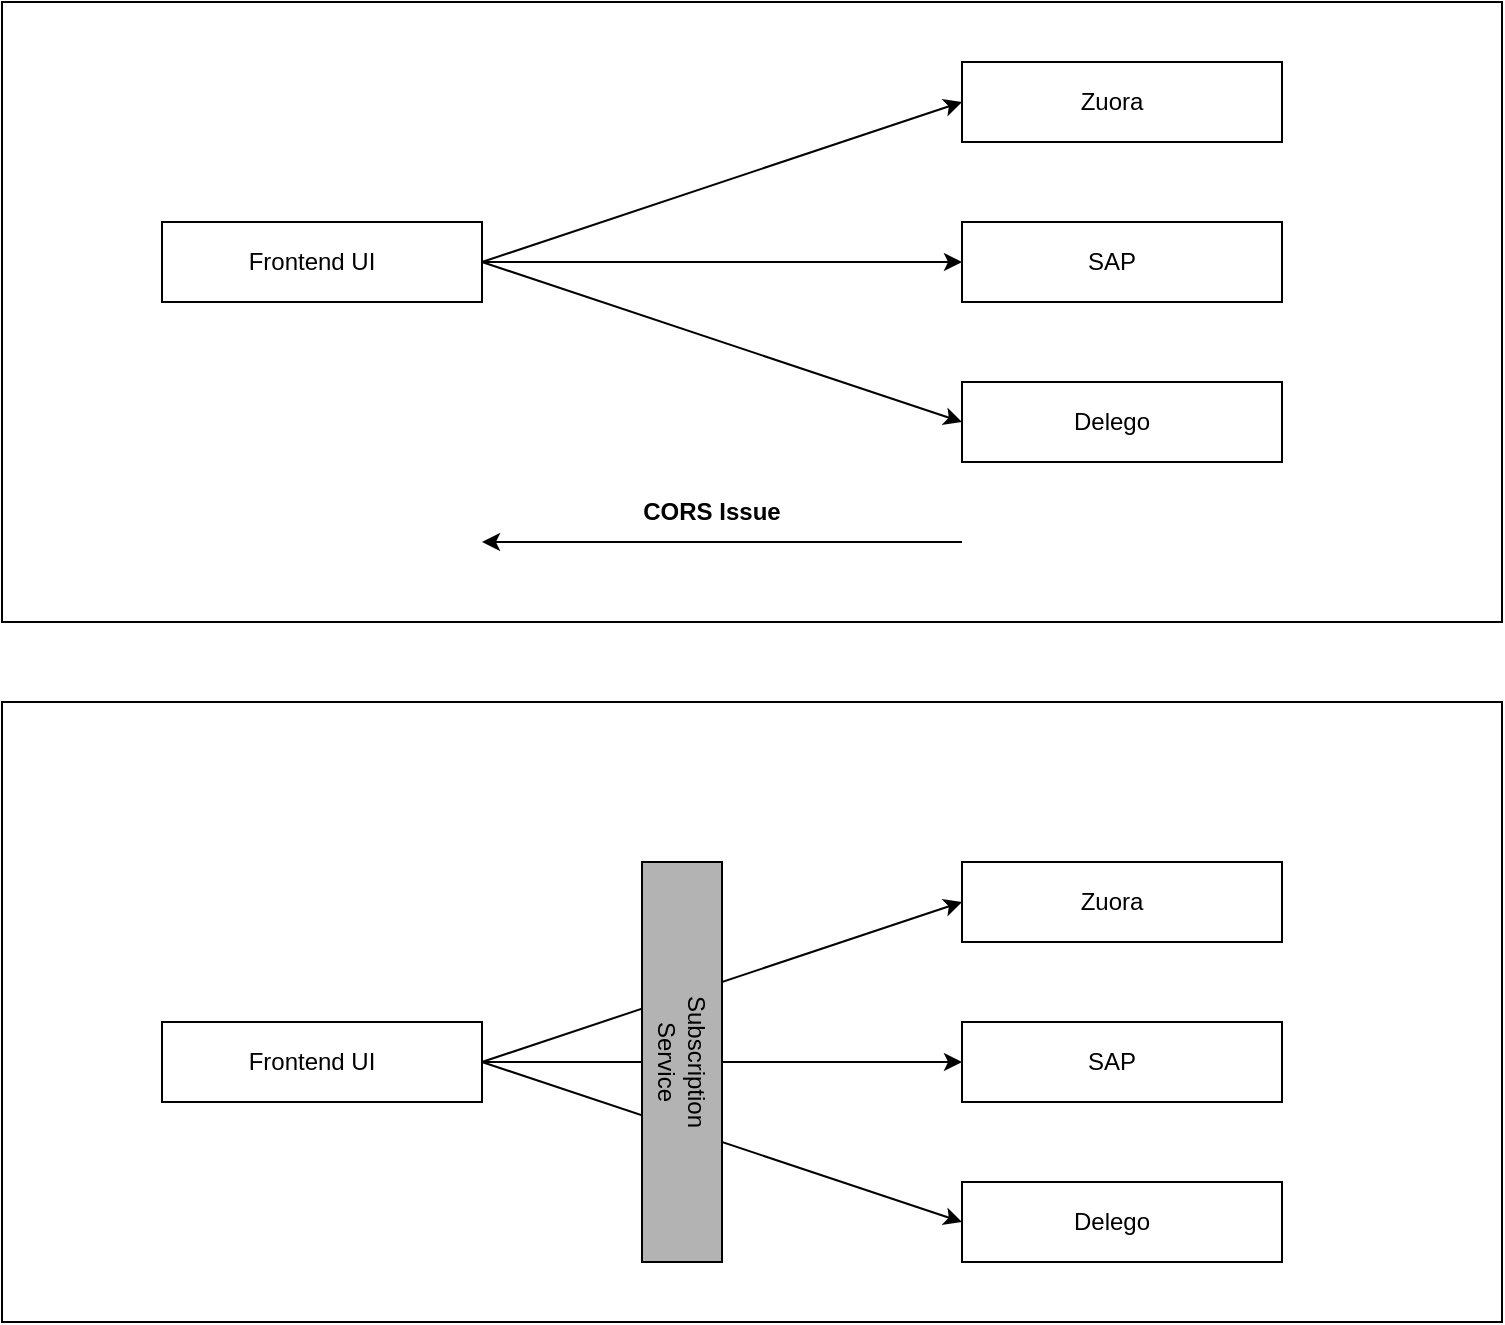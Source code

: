 <mxfile version="22.0.3" type="github">
  <diagram name="Page-1" id="vXpiMf0gugvnjxLhPmbx">
    <mxGraphModel dx="1355" dy="733" grid="1" gridSize="10" guides="1" tooltips="1" connect="1" arrows="1" fold="1" page="1" pageScale="1" pageWidth="2339" pageHeight="3300" math="0" shadow="0">
      <root>
        <mxCell id="0" />
        <mxCell id="1" parent="0" />
        <mxCell id="xzRbnQKy6ijZ0uKsdWEE-30" value="" style="rounded=0;whiteSpace=wrap;html=1;" vertex="1" parent="1">
          <mxGeometry x="120" y="360" width="750" height="310" as="geometry" />
        </mxCell>
        <mxCell id="xzRbnQKy6ijZ0uKsdWEE-29" value="" style="rounded=0;whiteSpace=wrap;html=1;" vertex="1" parent="1">
          <mxGeometry x="120" y="10" width="750" height="310" as="geometry" />
        </mxCell>
        <mxCell id="xzRbnQKy6ijZ0uKsdWEE-1" value="" style="rounded=0;whiteSpace=wrap;html=1;" vertex="1" parent="1">
          <mxGeometry x="200" y="120" width="160" height="40" as="geometry" />
        </mxCell>
        <mxCell id="xzRbnQKy6ijZ0uKsdWEE-2" value="Frontend UI" style="text;html=1;strokeColor=none;fillColor=none;align=center;verticalAlign=middle;whiteSpace=wrap;rounded=0;" vertex="1" parent="1">
          <mxGeometry x="230" y="125" width="90" height="30" as="geometry" />
        </mxCell>
        <mxCell id="xzRbnQKy6ijZ0uKsdWEE-3" value="" style="rounded=0;whiteSpace=wrap;html=1;" vertex="1" parent="1">
          <mxGeometry x="600" y="40" width="160" height="40" as="geometry" />
        </mxCell>
        <mxCell id="xzRbnQKy6ijZ0uKsdWEE-4" value="Zuora" style="text;html=1;strokeColor=none;fillColor=none;align=center;verticalAlign=middle;whiteSpace=wrap;rounded=0;" vertex="1" parent="1">
          <mxGeometry x="630" y="45" width="90" height="30" as="geometry" />
        </mxCell>
        <mxCell id="xzRbnQKy6ijZ0uKsdWEE-5" value="" style="rounded=0;whiteSpace=wrap;html=1;" vertex="1" parent="1">
          <mxGeometry x="600" y="120" width="160" height="40" as="geometry" />
        </mxCell>
        <mxCell id="xzRbnQKy6ijZ0uKsdWEE-6" value="SAP" style="text;html=1;strokeColor=none;fillColor=none;align=center;verticalAlign=middle;whiteSpace=wrap;rounded=0;" vertex="1" parent="1">
          <mxGeometry x="630" y="125" width="90" height="30" as="geometry" />
        </mxCell>
        <mxCell id="xzRbnQKy6ijZ0uKsdWEE-7" value="" style="rounded=0;whiteSpace=wrap;html=1;" vertex="1" parent="1">
          <mxGeometry x="600" y="200" width="160" height="40" as="geometry" />
        </mxCell>
        <mxCell id="xzRbnQKy6ijZ0uKsdWEE-8" value="Delego" style="text;html=1;strokeColor=none;fillColor=none;align=center;verticalAlign=middle;whiteSpace=wrap;rounded=0;" vertex="1" parent="1">
          <mxGeometry x="630" y="205" width="90" height="30" as="geometry" />
        </mxCell>
        <mxCell id="xzRbnQKy6ijZ0uKsdWEE-9" value="" style="endArrow=classic;html=1;rounded=0;entryX=0;entryY=0.5;entryDx=0;entryDy=0;" edge="1" parent="1" target="xzRbnQKy6ijZ0uKsdWEE-3">
          <mxGeometry width="50" height="50" relative="1" as="geometry">
            <mxPoint x="360" y="140" as="sourcePoint" />
            <mxPoint x="590" y="60" as="targetPoint" />
          </mxGeometry>
        </mxCell>
        <mxCell id="xzRbnQKy6ijZ0uKsdWEE-10" value="" style="endArrow=classic;html=1;rounded=0;entryX=0;entryY=0.5;entryDx=0;entryDy=0;" edge="1" parent="1" target="xzRbnQKy6ijZ0uKsdWEE-5">
          <mxGeometry width="50" height="50" relative="1" as="geometry">
            <mxPoint x="360" y="140" as="sourcePoint" />
            <mxPoint x="410" y="90" as="targetPoint" />
          </mxGeometry>
        </mxCell>
        <mxCell id="xzRbnQKy6ijZ0uKsdWEE-11" value="" style="endArrow=classic;html=1;rounded=0;entryX=0;entryY=0.5;entryDx=0;entryDy=0;" edge="1" parent="1" target="xzRbnQKy6ijZ0uKsdWEE-7">
          <mxGeometry width="50" height="50" relative="1" as="geometry">
            <mxPoint x="360" y="140" as="sourcePoint" />
            <mxPoint x="410" y="90" as="targetPoint" />
          </mxGeometry>
        </mxCell>
        <mxCell id="xzRbnQKy6ijZ0uKsdWEE-12" value="" style="endArrow=classic;html=1;rounded=0;" edge="1" parent="1">
          <mxGeometry width="50" height="50" relative="1" as="geometry">
            <mxPoint x="600" y="280" as="sourcePoint" />
            <mxPoint x="360" y="280" as="targetPoint" />
          </mxGeometry>
        </mxCell>
        <mxCell id="xzRbnQKy6ijZ0uKsdWEE-13" value="&lt;b&gt;CORS Issue&lt;/b&gt;" style="text;html=1;strokeColor=none;fillColor=none;align=center;verticalAlign=middle;whiteSpace=wrap;rounded=0;" vertex="1" parent="1">
          <mxGeometry x="430" y="250" width="90" height="30" as="geometry" />
        </mxCell>
        <mxCell id="xzRbnQKy6ijZ0uKsdWEE-14" value="" style="rounded=0;whiteSpace=wrap;html=1;" vertex="1" parent="1">
          <mxGeometry x="200" y="520" width="160" height="40" as="geometry" />
        </mxCell>
        <mxCell id="xzRbnQKy6ijZ0uKsdWEE-15" value="Frontend UI" style="text;html=1;strokeColor=none;fillColor=none;align=center;verticalAlign=middle;whiteSpace=wrap;rounded=0;" vertex="1" parent="1">
          <mxGeometry x="230" y="525" width="90" height="30" as="geometry" />
        </mxCell>
        <mxCell id="xzRbnQKy6ijZ0uKsdWEE-16" value="" style="rounded=0;whiteSpace=wrap;html=1;" vertex="1" parent="1">
          <mxGeometry x="600" y="440" width="160" height="40" as="geometry" />
        </mxCell>
        <mxCell id="xzRbnQKy6ijZ0uKsdWEE-17" value="Zuora" style="text;html=1;strokeColor=none;fillColor=none;align=center;verticalAlign=middle;whiteSpace=wrap;rounded=0;" vertex="1" parent="1">
          <mxGeometry x="630" y="445" width="90" height="30" as="geometry" />
        </mxCell>
        <mxCell id="xzRbnQKy6ijZ0uKsdWEE-18" value="" style="rounded=0;whiteSpace=wrap;html=1;" vertex="1" parent="1">
          <mxGeometry x="600" y="520" width="160" height="40" as="geometry" />
        </mxCell>
        <mxCell id="xzRbnQKy6ijZ0uKsdWEE-19" value="SAP" style="text;html=1;strokeColor=none;fillColor=none;align=center;verticalAlign=middle;whiteSpace=wrap;rounded=0;" vertex="1" parent="1">
          <mxGeometry x="630" y="525" width="90" height="30" as="geometry" />
        </mxCell>
        <mxCell id="xzRbnQKy6ijZ0uKsdWEE-20" value="" style="rounded=0;whiteSpace=wrap;html=1;" vertex="1" parent="1">
          <mxGeometry x="600" y="600" width="160" height="40" as="geometry" />
        </mxCell>
        <mxCell id="xzRbnQKy6ijZ0uKsdWEE-21" value="Delego" style="text;html=1;strokeColor=none;fillColor=none;align=center;verticalAlign=middle;whiteSpace=wrap;rounded=0;" vertex="1" parent="1">
          <mxGeometry x="630" y="605" width="90" height="30" as="geometry" />
        </mxCell>
        <mxCell id="xzRbnQKy6ijZ0uKsdWEE-22" value="" style="endArrow=classic;html=1;rounded=0;entryX=0;entryY=0.5;entryDx=0;entryDy=0;" edge="1" parent="1" target="xzRbnQKy6ijZ0uKsdWEE-16">
          <mxGeometry width="50" height="50" relative="1" as="geometry">
            <mxPoint x="360" y="540" as="sourcePoint" />
            <mxPoint x="590" y="460" as="targetPoint" />
          </mxGeometry>
        </mxCell>
        <mxCell id="xzRbnQKy6ijZ0uKsdWEE-23" value="" style="endArrow=classic;html=1;rounded=0;entryX=0;entryY=0.5;entryDx=0;entryDy=0;" edge="1" parent="1" target="xzRbnQKy6ijZ0uKsdWEE-18">
          <mxGeometry width="50" height="50" relative="1" as="geometry">
            <mxPoint x="360" y="540" as="sourcePoint" />
            <mxPoint x="410" y="490" as="targetPoint" />
          </mxGeometry>
        </mxCell>
        <mxCell id="xzRbnQKy6ijZ0uKsdWEE-24" value="" style="endArrow=classic;html=1;rounded=0;entryX=0;entryY=0.5;entryDx=0;entryDy=0;" edge="1" parent="1" target="xzRbnQKy6ijZ0uKsdWEE-20">
          <mxGeometry width="50" height="50" relative="1" as="geometry">
            <mxPoint x="360" y="540" as="sourcePoint" />
            <mxPoint x="410" y="490" as="targetPoint" />
          </mxGeometry>
        </mxCell>
        <mxCell id="xzRbnQKy6ijZ0uKsdWEE-27" value="" style="rounded=0;whiteSpace=wrap;html=1;rotation=90;fillColor=#B3B3B3;" vertex="1" parent="1">
          <mxGeometry x="360" y="520" width="200" height="40" as="geometry" />
        </mxCell>
        <mxCell id="xzRbnQKy6ijZ0uKsdWEE-28" value="Subscription Service" style="text;html=1;strokeColor=none;fillColor=none;align=center;verticalAlign=middle;whiteSpace=wrap;rounded=0;rotation=90;" vertex="1" parent="1">
          <mxGeometry x="430" y="525" width="60" height="30" as="geometry" />
        </mxCell>
      </root>
    </mxGraphModel>
  </diagram>
</mxfile>
